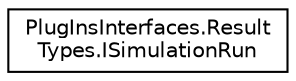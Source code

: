 digraph "Graphical Class Hierarchy"
{
  edge [fontname="Helvetica",fontsize="10",labelfontname="Helvetica",labelfontsize="10"];
  node [fontname="Helvetica",fontsize="10",shape=record];
  rankdir="LR";
  Node1 [label="PlugInsInterfaces.Result\lTypes.ISimulationRun",height=0.2,width=0.4,color="black", fillcolor="white", style="filled",URL="$interface_plug_ins_interfaces_1_1_result_types_1_1_i_simulation_run.html"];
}
